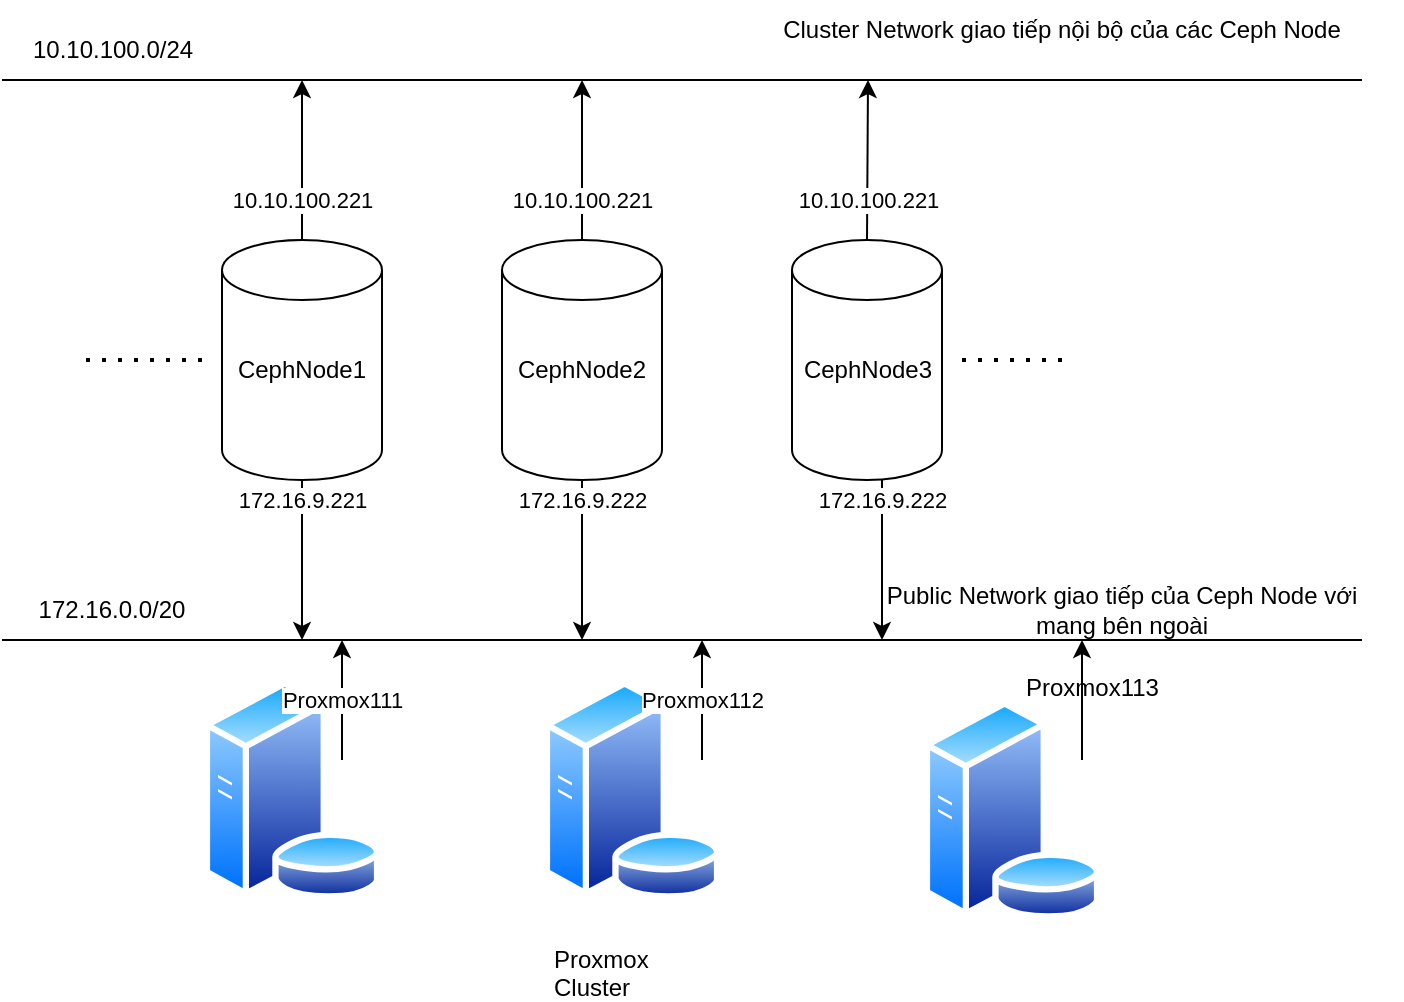 <mxfile version="26.1.0">
  <diagram name="Page-1" id="VNG0H4zoYOFEM9-g2LSR">
    <mxGraphModel dx="1216" dy="1594" grid="1" gridSize="10" guides="1" tooltips="1" connect="1" arrows="1" fold="1" page="1" pageScale="1" pageWidth="850" pageHeight="1100" math="0" shadow="0">
      <root>
        <mxCell id="0" />
        <mxCell id="1" parent="0" />
        <mxCell id="4jRN3wuYw-S--JthFZl_-1" value="" style="shape=cylinder3;whiteSpace=wrap;html=1;boundedLbl=1;backgroundOutline=1;size=15;" vertex="1" parent="1">
          <mxGeometry x="110" y="80" width="80" height="120" as="geometry" />
        </mxCell>
        <mxCell id="4jRN3wuYw-S--JthFZl_-2" value="" style="shape=cylinder3;whiteSpace=wrap;html=1;boundedLbl=1;backgroundOutline=1;size=15;" vertex="1" parent="1">
          <mxGeometry x="250" y="80" width="80" height="120" as="geometry" />
        </mxCell>
        <mxCell id="4jRN3wuYw-S--JthFZl_-3" value="" style="shape=cylinder3;whiteSpace=wrap;html=1;boundedLbl=1;backgroundOutline=1;size=15;" vertex="1" parent="1">
          <mxGeometry x="395" y="80" width="75" height="120" as="geometry" />
        </mxCell>
        <mxCell id="4jRN3wuYw-S--JthFZl_-4" value="CephNode1" style="text;html=1;align=center;verticalAlign=middle;whiteSpace=wrap;rounded=0;" vertex="1" parent="1">
          <mxGeometry x="120" y="130" width="60" height="30" as="geometry" />
        </mxCell>
        <mxCell id="4jRN3wuYw-S--JthFZl_-5" value="CephNode2" style="text;html=1;align=center;verticalAlign=middle;whiteSpace=wrap;rounded=0;" vertex="1" parent="1">
          <mxGeometry x="260" y="130" width="60" height="30" as="geometry" />
        </mxCell>
        <mxCell id="4jRN3wuYw-S--JthFZl_-6" value="CephNode3" style="text;html=1;align=center;verticalAlign=middle;whiteSpace=wrap;rounded=0;" vertex="1" parent="1">
          <mxGeometry x="402.5" y="130" width="60" height="30" as="geometry" />
        </mxCell>
        <mxCell id="4jRN3wuYw-S--JthFZl_-9" value="" style="endArrow=none;html=1;rounded=0;" edge="1" parent="1">
          <mxGeometry width="50" height="50" relative="1" as="geometry">
            <mxPoint y="280" as="sourcePoint" />
            <mxPoint x="680" y="280" as="targetPoint" />
          </mxGeometry>
        </mxCell>
        <mxCell id="4jRN3wuYw-S--JthFZl_-11" value="" style="endArrow=none;html=1;rounded=0;" edge="1" parent="1">
          <mxGeometry width="50" height="50" relative="1" as="geometry">
            <mxPoint x="680" as="sourcePoint" />
            <mxPoint as="targetPoint" />
          </mxGeometry>
        </mxCell>
        <mxCell id="4jRN3wuYw-S--JthFZl_-12" value="" style="endArrow=classic;html=1;rounded=0;exitX=0.5;exitY=1;exitDx=0;exitDy=0;exitPerimeter=0;" edge="1" parent="1" source="4jRN3wuYw-S--JthFZl_-1">
          <mxGeometry relative="1" as="geometry">
            <mxPoint x="340" y="120" as="sourcePoint" />
            <mxPoint x="150" y="280" as="targetPoint" />
          </mxGeometry>
        </mxCell>
        <mxCell id="4jRN3wuYw-S--JthFZl_-13" value="172.16.9.221" style="edgeLabel;resizable=0;html=1;;align=center;verticalAlign=middle;" connectable="0" vertex="1" parent="4jRN3wuYw-S--JthFZl_-12">
          <mxGeometry relative="1" as="geometry">
            <mxPoint y="-30" as="offset" />
          </mxGeometry>
        </mxCell>
        <mxCell id="4jRN3wuYw-S--JthFZl_-15" value="" style="endArrow=classic;html=1;rounded=0;exitX=0.5;exitY=0;exitDx=0;exitDy=0;exitPerimeter=0;" edge="1" parent="1" source="4jRN3wuYw-S--JthFZl_-1">
          <mxGeometry relative="1" as="geometry">
            <mxPoint x="370" y="120" as="sourcePoint" />
            <mxPoint x="150" as="targetPoint" />
          </mxGeometry>
        </mxCell>
        <mxCell id="4jRN3wuYw-S--JthFZl_-16" value="10.10.100.221" style="edgeLabel;resizable=0;html=1;;align=center;verticalAlign=middle;" connectable="0" vertex="1" parent="4jRN3wuYw-S--JthFZl_-15">
          <mxGeometry relative="1" as="geometry">
            <mxPoint y="20" as="offset" />
          </mxGeometry>
        </mxCell>
        <mxCell id="4jRN3wuYw-S--JthFZl_-17" value="" style="endArrow=classic;html=1;rounded=0;exitX=0.5;exitY=0;exitDx=0;exitDy=0;exitPerimeter=0;" edge="1" parent="1" source="4jRN3wuYw-S--JthFZl_-2">
          <mxGeometry relative="1" as="geometry">
            <mxPoint x="420" y="-80" as="sourcePoint" />
            <mxPoint x="290" as="targetPoint" />
          </mxGeometry>
        </mxCell>
        <mxCell id="4jRN3wuYw-S--JthFZl_-18" value="10.10.100.221" style="edgeLabel;resizable=0;html=1;;align=center;verticalAlign=middle;" connectable="0" vertex="1" parent="4jRN3wuYw-S--JthFZl_-17">
          <mxGeometry relative="1" as="geometry">
            <mxPoint y="20" as="offset" />
          </mxGeometry>
        </mxCell>
        <mxCell id="4jRN3wuYw-S--JthFZl_-19" value="" style="endArrow=classic;html=1;rounded=0;exitX=0.5;exitY=0;exitDx=0;exitDy=0;exitPerimeter=0;" edge="1" parent="1" source="4jRN3wuYw-S--JthFZl_-3">
          <mxGeometry relative="1" as="geometry">
            <mxPoint x="510" y="-130" as="sourcePoint" />
            <mxPoint x="433" as="targetPoint" />
          </mxGeometry>
        </mxCell>
        <mxCell id="4jRN3wuYw-S--JthFZl_-20" value="10.10.100.221" style="edgeLabel;resizable=0;html=1;;align=center;verticalAlign=middle;" connectable="0" vertex="1" parent="4jRN3wuYw-S--JthFZl_-19">
          <mxGeometry relative="1" as="geometry">
            <mxPoint y="20" as="offset" />
          </mxGeometry>
        </mxCell>
        <mxCell id="4jRN3wuYw-S--JthFZl_-21" value="" style="endArrow=classic;html=1;rounded=0;exitX=0.5;exitY=1;exitDx=0;exitDy=0;exitPerimeter=0;" edge="1" parent="1" source="4jRN3wuYw-S--JthFZl_-2">
          <mxGeometry relative="1" as="geometry">
            <mxPoint x="260" y="240" as="sourcePoint" />
            <mxPoint x="290" y="280" as="targetPoint" />
          </mxGeometry>
        </mxCell>
        <mxCell id="4jRN3wuYw-S--JthFZl_-22" value="172.16.9.222" style="edgeLabel;resizable=0;html=1;;align=center;verticalAlign=middle;" connectable="0" vertex="1" parent="4jRN3wuYw-S--JthFZl_-21">
          <mxGeometry relative="1" as="geometry">
            <mxPoint y="-30" as="offset" />
          </mxGeometry>
        </mxCell>
        <mxCell id="4jRN3wuYw-S--JthFZl_-24" value="" style="endArrow=classic;html=1;rounded=0;exitX=0.5;exitY=1;exitDx=0;exitDy=0;exitPerimeter=0;" edge="1" parent="1">
          <mxGeometry relative="1" as="geometry">
            <mxPoint x="440" y="200" as="sourcePoint" />
            <mxPoint x="440" y="280" as="targetPoint" />
          </mxGeometry>
        </mxCell>
        <mxCell id="4jRN3wuYw-S--JthFZl_-25" value="172.16.9.222" style="edgeLabel;resizable=0;html=1;;align=center;verticalAlign=middle;" connectable="0" vertex="1" parent="4jRN3wuYw-S--JthFZl_-24">
          <mxGeometry relative="1" as="geometry">
            <mxPoint y="-30" as="offset" />
          </mxGeometry>
        </mxCell>
        <mxCell id="4jRN3wuYw-S--JthFZl_-26" value="Cluster Network giao tiếp nội bộ của các Ceph Node" style="text;html=1;align=center;verticalAlign=middle;whiteSpace=wrap;rounded=0;" vertex="1" parent="1">
          <mxGeometry x="360" y="-40" width="340" height="30" as="geometry" />
        </mxCell>
        <mxCell id="4jRN3wuYw-S--JthFZl_-27" value="Public Network giao tiếp của Ceph Node với mang bên ngoài" style="text;html=1;align=center;verticalAlign=middle;whiteSpace=wrap;rounded=0;" vertex="1" parent="1">
          <mxGeometry x="440" y="250" width="240" height="30" as="geometry" />
        </mxCell>
        <mxCell id="4jRN3wuYw-S--JthFZl_-28" value="172.16.0.0/20" style="text;html=1;align=center;verticalAlign=middle;whiteSpace=wrap;rounded=0;" vertex="1" parent="1">
          <mxGeometry x="10" y="250" width="90" height="30" as="geometry" />
        </mxCell>
        <mxCell id="4jRN3wuYw-S--JthFZl_-32" value="" style="image;aspect=fixed;perimeter=ellipsePerimeter;html=1;align=center;shadow=0;dashed=0;spacingTop=3;image=img/lib/active_directory/database_server.svg;" vertex="1" parent="1">
          <mxGeometry x="460" y="310" width="90" height="109.76" as="geometry" />
        </mxCell>
        <mxCell id="4jRN3wuYw-S--JthFZl_-33" value="10.10.100.0/24" style="text;html=1;align=center;verticalAlign=middle;resizable=0;points=[];autosize=1;strokeColor=none;fillColor=none;" vertex="1" parent="1">
          <mxGeometry x="5" y="-30" width="100" height="30" as="geometry" />
        </mxCell>
        <mxCell id="4jRN3wuYw-S--JthFZl_-34" value="" style="endArrow=none;dashed=1;html=1;dashPattern=1 3;strokeWidth=2;rounded=0;" edge="1" parent="1">
          <mxGeometry width="50" height="50" relative="1" as="geometry">
            <mxPoint x="100" y="140" as="sourcePoint" />
            <mxPoint x="40" y="140" as="targetPoint" />
          </mxGeometry>
        </mxCell>
        <mxCell id="4jRN3wuYw-S--JthFZl_-35" value="" style="endArrow=none;dashed=1;html=1;dashPattern=1 3;strokeWidth=2;rounded=0;" edge="1" parent="1">
          <mxGeometry width="50" height="50" relative="1" as="geometry">
            <mxPoint x="530" y="140" as="sourcePoint" />
            <mxPoint x="480" y="140" as="targetPoint" />
          </mxGeometry>
        </mxCell>
        <mxCell id="4jRN3wuYw-S--JthFZl_-37" value="Proxmox Cluster&amp;nbsp;" style="text;strokeColor=none;fillColor=none;align=left;verticalAlign=middle;spacingLeft=4;spacingRight=4;overflow=hidden;points=[[0,0.5],[1,0.5]];portConstraint=eastwest;rotatable=0;whiteSpace=wrap;html=1;" vertex="1" parent="1">
          <mxGeometry x="270" y="430" width="80" height="30" as="geometry" />
        </mxCell>
        <mxCell id="4jRN3wuYw-S--JthFZl_-38" value="" style="image;aspect=fixed;perimeter=ellipsePerimeter;html=1;align=center;shadow=0;dashed=0;spacingTop=3;image=img/lib/active_directory/database_server.svg;" vertex="1" parent="1">
          <mxGeometry x="270" y="300" width="90" height="109.76" as="geometry" />
        </mxCell>
        <mxCell id="4jRN3wuYw-S--JthFZl_-39" value="" style="image;aspect=fixed;perimeter=ellipsePerimeter;html=1;align=center;shadow=0;dashed=0;spacingTop=3;image=img/lib/active_directory/database_server.svg;" vertex="1" parent="1">
          <mxGeometry x="100" y="300" width="90" height="109.76" as="geometry" />
        </mxCell>
        <mxCell id="4jRN3wuYw-S--JthFZl_-42" value="" style="endArrow=classic;html=1;rounded=0;" edge="1" parent="1">
          <mxGeometry relative="1" as="geometry">
            <mxPoint x="350" y="340" as="sourcePoint" />
            <mxPoint x="350" y="280" as="targetPoint" />
          </mxGeometry>
        </mxCell>
        <mxCell id="4jRN3wuYw-S--JthFZl_-43" value="Proxmox112" style="edgeLabel;resizable=0;html=1;;align=center;verticalAlign=middle;" connectable="0" vertex="1" parent="4jRN3wuYw-S--JthFZl_-42">
          <mxGeometry relative="1" as="geometry" />
        </mxCell>
        <mxCell id="4jRN3wuYw-S--JthFZl_-44" value="" style="endArrow=classic;html=1;rounded=0;" edge="1" parent="1">
          <mxGeometry relative="1" as="geometry">
            <mxPoint x="170" y="340" as="sourcePoint" />
            <mxPoint x="170" y="280" as="targetPoint" />
          </mxGeometry>
        </mxCell>
        <mxCell id="4jRN3wuYw-S--JthFZl_-45" value="Proxmox111" style="edgeLabel;resizable=0;html=1;;align=center;verticalAlign=middle;" connectable="0" vertex="1" parent="4jRN3wuYw-S--JthFZl_-44">
          <mxGeometry relative="1" as="geometry" />
        </mxCell>
        <mxCell id="4jRN3wuYw-S--JthFZl_-46" value="" style="endArrow=classic;html=1;rounded=0;" edge="1" parent="1">
          <mxGeometry relative="1" as="geometry">
            <mxPoint x="540" y="340" as="sourcePoint" />
            <mxPoint x="540" y="280" as="targetPoint" />
          </mxGeometry>
        </mxCell>
        <mxCell id="4jRN3wuYw-S--JthFZl_-49" value="Proxmox113" style="text;whiteSpace=wrap;html=1;" vertex="1" parent="1">
          <mxGeometry x="510" y="290" width="100" height="40" as="geometry" />
        </mxCell>
      </root>
    </mxGraphModel>
  </diagram>
</mxfile>
